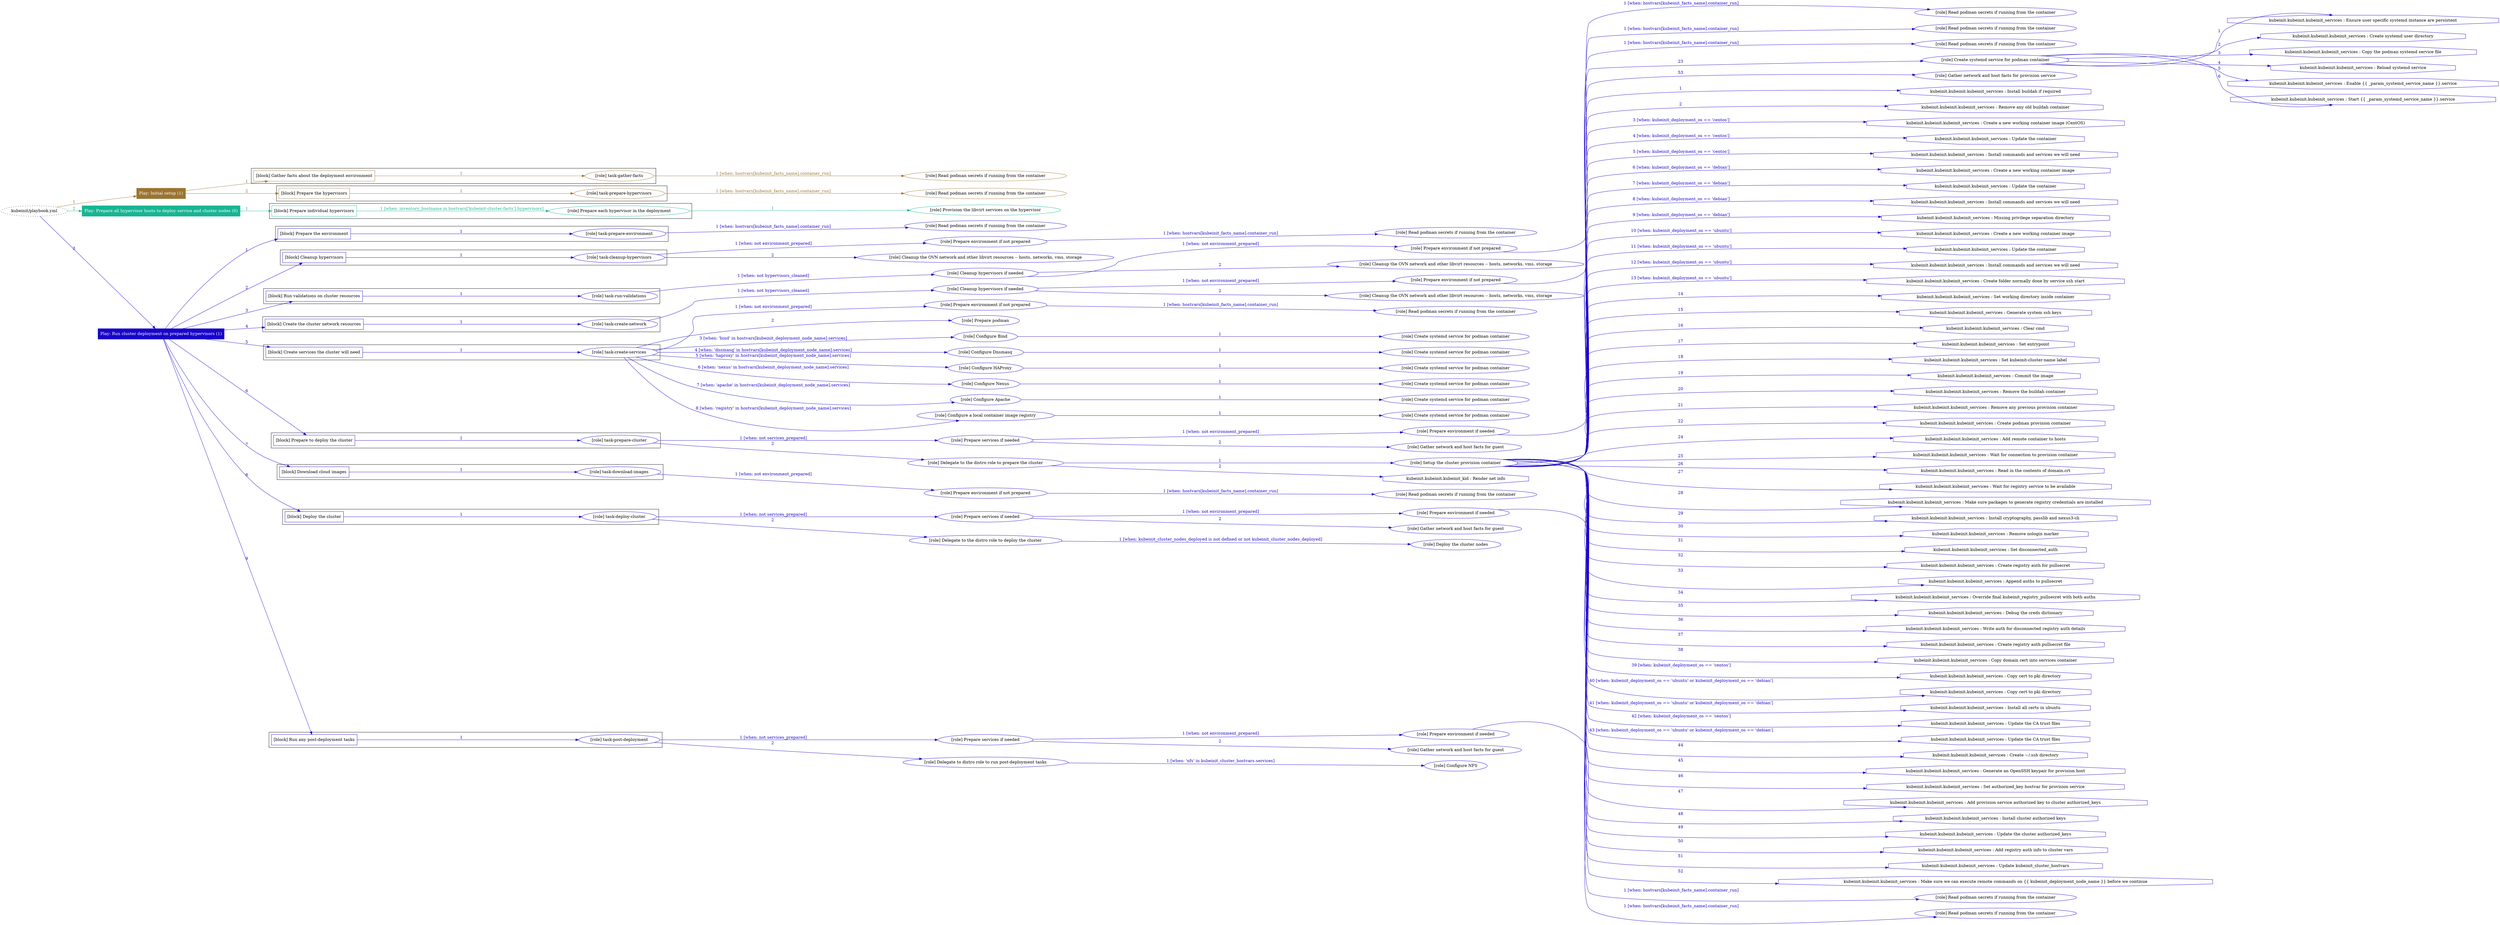 digraph {
	graph [concentrate=true ordering=in rankdir=LR ratio=fill]
	edge [esep=5 sep=10]
	"kubeinit/playbook.yml" [id=root_node style=dotted]
	play_355cb79a [label="Play: Initial setup (1)" color="#9b7431" fontcolor="#ffffff" id=play_355cb79a shape=box style=filled tooltip=localhost]
	"kubeinit/playbook.yml" -> play_355cb79a [label="1 " color="#9b7431" fontcolor="#9b7431" id=edge_01d4bc3e labeltooltip="1 " tooltip="1 "]
	subgraph "Read podman secrets if running from the container" {
		role_f75bf6c8 [label="[role] Read podman secrets if running from the container" color="#9b7431" id=role_f75bf6c8 tooltip="Read podman secrets if running from the container"]
	}
	subgraph "task-gather-facts" {
		role_e3023a1c [label="[role] task-gather-facts" color="#9b7431" id=role_e3023a1c tooltip="task-gather-facts"]
		role_e3023a1c -> role_f75bf6c8 [label="1 [when: hostvars[kubeinit_facts_name].container_run]" color="#9b7431" fontcolor="#9b7431" id=edge_92da7bbb labeltooltip="1 [when: hostvars[kubeinit_facts_name].container_run]" tooltip="1 [when: hostvars[kubeinit_facts_name].container_run]"]
	}
	subgraph "Read podman secrets if running from the container" {
		role_72a7f8b6 [label="[role] Read podman secrets if running from the container" color="#9b7431" id=role_72a7f8b6 tooltip="Read podman secrets if running from the container"]
	}
	subgraph "task-prepare-hypervisors" {
		role_ca9075ea [label="[role] task-prepare-hypervisors" color="#9b7431" id=role_ca9075ea tooltip="task-prepare-hypervisors"]
		role_ca9075ea -> role_72a7f8b6 [label="1 [when: hostvars[kubeinit_facts_name].container_run]" color="#9b7431" fontcolor="#9b7431" id=edge_6bef870f labeltooltip="1 [when: hostvars[kubeinit_facts_name].container_run]" tooltip="1 [when: hostvars[kubeinit_facts_name].container_run]"]
	}
	subgraph "Play: Initial setup (1)" {
		play_355cb79a -> block_58bc1afb [label=1 color="#9b7431" fontcolor="#9b7431" id=edge_0c481c6e labeltooltip=1 tooltip=1]
		subgraph cluster_block_58bc1afb {
			block_58bc1afb [label="[block] Gather facts about the deployment environment" color="#9b7431" id=block_58bc1afb labeltooltip="Gather facts about the deployment environment" shape=box tooltip="Gather facts about the deployment environment"]
			block_58bc1afb -> role_e3023a1c [label="1 " color="#9b7431" fontcolor="#9b7431" id=edge_7161ead7 labeltooltip="1 " tooltip="1 "]
		}
		play_355cb79a -> block_5c7e14d0 [label=2 color="#9b7431" fontcolor="#9b7431" id=edge_79c8410d labeltooltip=2 tooltip=2]
		subgraph cluster_block_5c7e14d0 {
			block_5c7e14d0 [label="[block] Prepare the hypervisors" color="#9b7431" id=block_5c7e14d0 labeltooltip="Prepare the hypervisors" shape=box tooltip="Prepare the hypervisors"]
			block_5c7e14d0 -> role_ca9075ea [label="1 " color="#9b7431" fontcolor="#9b7431" id=edge_f7a2ce32 labeltooltip="1 " tooltip="1 "]
		}
	}
	play_be0f580c [label="Play: Prepare all hypervisor hosts to deploy service and cluster nodes (0)" color="#17b593" fontcolor="#ffffff" id=play_be0f580c shape=box style=filled tooltip="Play: Prepare all hypervisor hosts to deploy service and cluster nodes (0)"]
	"kubeinit/playbook.yml" -> play_be0f580c [label="2 " color="#17b593" fontcolor="#17b593" id=edge_e5aa2965 labeltooltip="2 " tooltip="2 "]
	subgraph "Provision the libvirt services on the hypervisor" {
		role_3f04d7a1 [label="[role] Provision the libvirt services on the hypervisor" color="#17b593" id=role_3f04d7a1 tooltip="Provision the libvirt services on the hypervisor"]
	}
	subgraph "Prepare each hypervisor in the deployment" {
		role_123773fc [label="[role] Prepare each hypervisor in the deployment" color="#17b593" id=role_123773fc tooltip="Prepare each hypervisor in the deployment"]
		role_123773fc -> role_3f04d7a1 [label="1 " color="#17b593" fontcolor="#17b593" id=edge_42b0d7ab labeltooltip="1 " tooltip="1 "]
	}
	subgraph "Play: Prepare all hypervisor hosts to deploy service and cluster nodes (0)" {
		play_be0f580c -> block_738f798a [label=1 color="#17b593" fontcolor="#17b593" id=edge_eaf47fd9 labeltooltip=1 tooltip=1]
		subgraph cluster_block_738f798a {
			block_738f798a [label="[block] Prepare individual hypervisors" color="#17b593" id=block_738f798a labeltooltip="Prepare individual hypervisors" shape=box tooltip="Prepare individual hypervisors"]
			block_738f798a -> role_123773fc [label="1 [when: inventory_hostname in hostvars['kubeinit-cluster-facts'].hypervisors]" color="#17b593" fontcolor="#17b593" id=edge_1c580b35 labeltooltip="1 [when: inventory_hostname in hostvars['kubeinit-cluster-facts'].hypervisors]" tooltip="1 [when: inventory_hostname in hostvars['kubeinit-cluster-facts'].hypervisors]"]
		}
	}
	play_d0c6b495 [label="Play: Run cluster deployment on prepared hypervisors (1)" color="#1803c9" fontcolor="#ffffff" id=play_d0c6b495 shape=box style=filled tooltip=localhost]
	"kubeinit/playbook.yml" -> play_d0c6b495 [label="3 " color="#1803c9" fontcolor="#1803c9" id=edge_09ecc1a0 labeltooltip="3 " tooltip="3 "]
	subgraph "Read podman secrets if running from the container" {
		role_77b25c70 [label="[role] Read podman secrets if running from the container" color="#1803c9" id=role_77b25c70 tooltip="Read podman secrets if running from the container"]
	}
	subgraph "task-prepare-environment" {
		role_1a0fc866 [label="[role] task-prepare-environment" color="#1803c9" id=role_1a0fc866 tooltip="task-prepare-environment"]
		role_1a0fc866 -> role_77b25c70 [label="1 [when: hostvars[kubeinit_facts_name].container_run]" color="#1803c9" fontcolor="#1803c9" id=edge_055c5dda labeltooltip="1 [when: hostvars[kubeinit_facts_name].container_run]" tooltip="1 [when: hostvars[kubeinit_facts_name].container_run]"]
	}
	subgraph "Read podman secrets if running from the container" {
		role_ea006a36 [label="[role] Read podman secrets if running from the container" color="#1803c9" id=role_ea006a36 tooltip="Read podman secrets if running from the container"]
	}
	subgraph "Prepare environment if not prepared" {
		role_5fa7e13f [label="[role] Prepare environment if not prepared" color="#1803c9" id=role_5fa7e13f tooltip="Prepare environment if not prepared"]
		role_5fa7e13f -> role_ea006a36 [label="1 [when: hostvars[kubeinit_facts_name].container_run]" color="#1803c9" fontcolor="#1803c9" id=edge_520b5299 labeltooltip="1 [when: hostvars[kubeinit_facts_name].container_run]" tooltip="1 [when: hostvars[kubeinit_facts_name].container_run]"]
	}
	subgraph "Cleanup the OVN network and other libvirt resources -- hosts, networks, vms, storage" {
		role_bf570de2 [label="[role] Cleanup the OVN network and other libvirt resources -- hosts, networks, vms, storage" color="#1803c9" id=role_bf570de2 tooltip="Cleanup the OVN network and other libvirt resources -- hosts, networks, vms, storage"]
	}
	subgraph "task-cleanup-hypervisors" {
		role_7f83c5d0 [label="[role] task-cleanup-hypervisors" color="#1803c9" id=role_7f83c5d0 tooltip="task-cleanup-hypervisors"]
		role_7f83c5d0 -> role_5fa7e13f [label="1 [when: not environment_prepared]" color="#1803c9" fontcolor="#1803c9" id=edge_87517516 labeltooltip="1 [when: not environment_prepared]" tooltip="1 [when: not environment_prepared]"]
		role_7f83c5d0 -> role_bf570de2 [label="2 " color="#1803c9" fontcolor="#1803c9" id=edge_8b903c1c labeltooltip="2 " tooltip="2 "]
	}
	subgraph "Read podman secrets if running from the container" {
		role_1439f97c [label="[role] Read podman secrets if running from the container" color="#1803c9" id=role_1439f97c tooltip="Read podman secrets if running from the container"]
	}
	subgraph "Prepare environment if not prepared" {
		role_88a783bd [label="[role] Prepare environment if not prepared" color="#1803c9" id=role_88a783bd tooltip="Prepare environment if not prepared"]
		role_88a783bd -> role_1439f97c [label="1 [when: hostvars[kubeinit_facts_name].container_run]" color="#1803c9" fontcolor="#1803c9" id=edge_6c2724a4 labeltooltip="1 [when: hostvars[kubeinit_facts_name].container_run]" tooltip="1 [when: hostvars[kubeinit_facts_name].container_run]"]
	}
	subgraph "Cleanup the OVN network and other libvirt resources -- hosts, networks, vms, storage" {
		role_36660e48 [label="[role] Cleanup the OVN network and other libvirt resources -- hosts, networks, vms, storage" color="#1803c9" id=role_36660e48 tooltip="Cleanup the OVN network and other libvirt resources -- hosts, networks, vms, storage"]
	}
	subgraph "Cleanup hypervisors if needed" {
		role_807ed1e3 [label="[role] Cleanup hypervisors if needed" color="#1803c9" id=role_807ed1e3 tooltip="Cleanup hypervisors if needed"]
		role_807ed1e3 -> role_88a783bd [label="1 [when: not environment_prepared]" color="#1803c9" fontcolor="#1803c9" id=edge_bf89f7b7 labeltooltip="1 [when: not environment_prepared]" tooltip="1 [when: not environment_prepared]"]
		role_807ed1e3 -> role_36660e48 [label="2 " color="#1803c9" fontcolor="#1803c9" id=edge_f6fa63b3 labeltooltip="2 " tooltip="2 "]
	}
	subgraph "task-run-validations" {
		role_f66a19e3 [label="[role] task-run-validations" color="#1803c9" id=role_f66a19e3 tooltip="task-run-validations"]
		role_f66a19e3 -> role_807ed1e3 [label="1 [when: not hypervisors_cleaned]" color="#1803c9" fontcolor="#1803c9" id=edge_e7842cd8 labeltooltip="1 [when: not hypervisors_cleaned]" tooltip="1 [when: not hypervisors_cleaned]"]
	}
	subgraph "Read podman secrets if running from the container" {
		role_0692f68b [label="[role] Read podman secrets if running from the container" color="#1803c9" id=role_0692f68b tooltip="Read podman secrets if running from the container"]
	}
	subgraph "Prepare environment if not prepared" {
		role_39dc758e [label="[role] Prepare environment if not prepared" color="#1803c9" id=role_39dc758e tooltip="Prepare environment if not prepared"]
		role_39dc758e -> role_0692f68b [label="1 [when: hostvars[kubeinit_facts_name].container_run]" color="#1803c9" fontcolor="#1803c9" id=edge_46b96a47 labeltooltip="1 [when: hostvars[kubeinit_facts_name].container_run]" tooltip="1 [when: hostvars[kubeinit_facts_name].container_run]"]
	}
	subgraph "Cleanup the OVN network and other libvirt resources -- hosts, networks, vms, storage" {
		role_8fac7ace [label="[role] Cleanup the OVN network and other libvirt resources -- hosts, networks, vms, storage" color="#1803c9" id=role_8fac7ace tooltip="Cleanup the OVN network and other libvirt resources -- hosts, networks, vms, storage"]
	}
	subgraph "Cleanup hypervisors if needed" {
		role_6ae5d04d [label="[role] Cleanup hypervisors if needed" color="#1803c9" id=role_6ae5d04d tooltip="Cleanup hypervisors if needed"]
		role_6ae5d04d -> role_39dc758e [label="1 [when: not environment_prepared]" color="#1803c9" fontcolor="#1803c9" id=edge_ec0a8da0 labeltooltip="1 [when: not environment_prepared]" tooltip="1 [when: not environment_prepared]"]
		role_6ae5d04d -> role_8fac7ace [label="2 " color="#1803c9" fontcolor="#1803c9" id=edge_3a6439a2 labeltooltip="2 " tooltip="2 "]
	}
	subgraph "task-create-network" {
		role_e6c31a28 [label="[role] task-create-network" color="#1803c9" id=role_e6c31a28 tooltip="task-create-network"]
		role_e6c31a28 -> role_6ae5d04d [label="1 [when: not hypervisors_cleaned]" color="#1803c9" fontcolor="#1803c9" id=edge_347f3e65 labeltooltip="1 [when: not hypervisors_cleaned]" tooltip="1 [when: not hypervisors_cleaned]"]
	}
	subgraph "Read podman secrets if running from the container" {
		role_1f89d17b [label="[role] Read podman secrets if running from the container" color="#1803c9" id=role_1f89d17b tooltip="Read podman secrets if running from the container"]
	}
	subgraph "Prepare environment if not prepared" {
		role_59726e0d [label="[role] Prepare environment if not prepared" color="#1803c9" id=role_59726e0d tooltip="Prepare environment if not prepared"]
		role_59726e0d -> role_1f89d17b [label="1 [when: hostvars[kubeinit_facts_name].container_run]" color="#1803c9" fontcolor="#1803c9" id=edge_1b78d348 labeltooltip="1 [when: hostvars[kubeinit_facts_name].container_run]" tooltip="1 [when: hostvars[kubeinit_facts_name].container_run]"]
	}
	subgraph "Prepare podman" {
		role_29d40274 [label="[role] Prepare podman" color="#1803c9" id=role_29d40274 tooltip="Prepare podman"]
	}
	subgraph "Create systemd service for podman container" {
		role_eff963b4 [label="[role] Create systemd service for podman container" color="#1803c9" id=role_eff963b4 tooltip="Create systemd service for podman container"]
	}
	subgraph "Configure Bind" {
		role_cd440253 [label="[role] Configure Bind" color="#1803c9" id=role_cd440253 tooltip="Configure Bind"]
		role_cd440253 -> role_eff963b4 [label="1 " color="#1803c9" fontcolor="#1803c9" id=edge_c922a920 labeltooltip="1 " tooltip="1 "]
	}
	subgraph "Create systemd service for podman container" {
		role_19e39afd [label="[role] Create systemd service for podman container" color="#1803c9" id=role_19e39afd tooltip="Create systemd service for podman container"]
	}
	subgraph "Configure Dnsmasq" {
		role_8f93cde0 [label="[role] Configure Dnsmasq" color="#1803c9" id=role_8f93cde0 tooltip="Configure Dnsmasq"]
		role_8f93cde0 -> role_19e39afd [label="1 " color="#1803c9" fontcolor="#1803c9" id=edge_4d5e3c3e labeltooltip="1 " tooltip="1 "]
	}
	subgraph "Create systemd service for podman container" {
		role_b4083818 [label="[role] Create systemd service for podman container" color="#1803c9" id=role_b4083818 tooltip="Create systemd service for podman container"]
	}
	subgraph "Configure HAProxy" {
		role_492ba2ff [label="[role] Configure HAProxy" color="#1803c9" id=role_492ba2ff tooltip="Configure HAProxy"]
		role_492ba2ff -> role_b4083818 [label="1 " color="#1803c9" fontcolor="#1803c9" id=edge_a5ca094e labeltooltip="1 " tooltip="1 "]
	}
	subgraph "Create systemd service for podman container" {
		role_31382bd3 [label="[role] Create systemd service for podman container" color="#1803c9" id=role_31382bd3 tooltip="Create systemd service for podman container"]
	}
	subgraph "Configure Nexus" {
		role_26e61b44 [label="[role] Configure Nexus" color="#1803c9" id=role_26e61b44 tooltip="Configure Nexus"]
		role_26e61b44 -> role_31382bd3 [label="1 " color="#1803c9" fontcolor="#1803c9" id=edge_99987a74 labeltooltip="1 " tooltip="1 "]
	}
	subgraph "Create systemd service for podman container" {
		role_86a62a6b [label="[role] Create systemd service for podman container" color="#1803c9" id=role_86a62a6b tooltip="Create systemd service for podman container"]
	}
	subgraph "Configure Apache" {
		role_425c9101 [label="[role] Configure Apache" color="#1803c9" id=role_425c9101 tooltip="Configure Apache"]
		role_425c9101 -> role_86a62a6b [label="1 " color="#1803c9" fontcolor="#1803c9" id=edge_202bead7 labeltooltip="1 " tooltip="1 "]
	}
	subgraph "Create systemd service for podman container" {
		role_4c49dac9 [label="[role] Create systemd service for podman container" color="#1803c9" id=role_4c49dac9 tooltip="Create systemd service for podman container"]
	}
	subgraph "Configure a local container image registry" {
		role_e1488134 [label="[role] Configure a local container image registry" color="#1803c9" id=role_e1488134 tooltip="Configure a local container image registry"]
		role_e1488134 -> role_4c49dac9 [label="1 " color="#1803c9" fontcolor="#1803c9" id=edge_dc1cbdac labeltooltip="1 " tooltip="1 "]
	}
	subgraph "task-create-services" {
		role_2f18a91b [label="[role] task-create-services" color="#1803c9" id=role_2f18a91b tooltip="task-create-services"]
		role_2f18a91b -> role_59726e0d [label="1 [when: not environment_prepared]" color="#1803c9" fontcolor="#1803c9" id=edge_ece18748 labeltooltip="1 [when: not environment_prepared]" tooltip="1 [when: not environment_prepared]"]
		role_2f18a91b -> role_29d40274 [label="2 " color="#1803c9" fontcolor="#1803c9" id=edge_e054c780 labeltooltip="2 " tooltip="2 "]
		role_2f18a91b -> role_cd440253 [label="3 [when: 'bind' in hostvars[kubeinit_deployment_node_name].services]" color="#1803c9" fontcolor="#1803c9" id=edge_a38d66c7 labeltooltip="3 [when: 'bind' in hostvars[kubeinit_deployment_node_name].services]" tooltip="3 [when: 'bind' in hostvars[kubeinit_deployment_node_name].services]"]
		role_2f18a91b -> role_8f93cde0 [label="4 [when: 'dnsmasq' in hostvars[kubeinit_deployment_node_name].services]" color="#1803c9" fontcolor="#1803c9" id=edge_6fab5dba labeltooltip="4 [when: 'dnsmasq' in hostvars[kubeinit_deployment_node_name].services]" tooltip="4 [when: 'dnsmasq' in hostvars[kubeinit_deployment_node_name].services]"]
		role_2f18a91b -> role_492ba2ff [label="5 [when: 'haproxy' in hostvars[kubeinit_deployment_node_name].services]" color="#1803c9" fontcolor="#1803c9" id=edge_f39b9e72 labeltooltip="5 [when: 'haproxy' in hostvars[kubeinit_deployment_node_name].services]" tooltip="5 [when: 'haproxy' in hostvars[kubeinit_deployment_node_name].services]"]
		role_2f18a91b -> role_26e61b44 [label="6 [when: 'nexus' in hostvars[kubeinit_deployment_node_name].services]" color="#1803c9" fontcolor="#1803c9" id=edge_33e95a91 labeltooltip="6 [when: 'nexus' in hostvars[kubeinit_deployment_node_name].services]" tooltip="6 [when: 'nexus' in hostvars[kubeinit_deployment_node_name].services]"]
		role_2f18a91b -> role_425c9101 [label="7 [when: 'apache' in hostvars[kubeinit_deployment_node_name].services]" color="#1803c9" fontcolor="#1803c9" id=edge_b5833309 labeltooltip="7 [when: 'apache' in hostvars[kubeinit_deployment_node_name].services]" tooltip="7 [when: 'apache' in hostvars[kubeinit_deployment_node_name].services]"]
		role_2f18a91b -> role_e1488134 [label="8 [when: 'registry' in hostvars[kubeinit_deployment_node_name].services]" color="#1803c9" fontcolor="#1803c9" id=edge_4ecb26da labeltooltip="8 [when: 'registry' in hostvars[kubeinit_deployment_node_name].services]" tooltip="8 [when: 'registry' in hostvars[kubeinit_deployment_node_name].services]"]
	}
	subgraph "Read podman secrets if running from the container" {
		role_057c33f4 [label="[role] Read podman secrets if running from the container" color="#1803c9" id=role_057c33f4 tooltip="Read podman secrets if running from the container"]
	}
	subgraph "Prepare environment if needed" {
		role_c4911c49 [label="[role] Prepare environment if needed" color="#1803c9" id=role_c4911c49 tooltip="Prepare environment if needed"]
		role_c4911c49 -> role_057c33f4 [label="1 [when: hostvars[kubeinit_facts_name].container_run]" color="#1803c9" fontcolor="#1803c9" id=edge_aa35d325 labeltooltip="1 [when: hostvars[kubeinit_facts_name].container_run]" tooltip="1 [when: hostvars[kubeinit_facts_name].container_run]"]
	}
	subgraph "Gather network and host facts for guest" {
		role_605804c6 [label="[role] Gather network and host facts for guest" color="#1803c9" id=role_605804c6 tooltip="Gather network and host facts for guest"]
	}
	subgraph "Prepare services if needed" {
		role_ffa959be [label="[role] Prepare services if needed" color="#1803c9" id=role_ffa959be tooltip="Prepare services if needed"]
		role_ffa959be -> role_c4911c49 [label="1 [when: not environment_prepared]" color="#1803c9" fontcolor="#1803c9" id=edge_e726ec53 labeltooltip="1 [when: not environment_prepared]" tooltip="1 [when: not environment_prepared]"]
		role_ffa959be -> role_605804c6 [label="2 " color="#1803c9" fontcolor="#1803c9" id=edge_bd17fa5a labeltooltip="2 " tooltip="2 "]
	}
	subgraph "Create systemd service for podman container" {
		role_1d795bf6 [label="[role] Create systemd service for podman container" color="#1803c9" id=role_1d795bf6 tooltip="Create systemd service for podman container"]
		task_a1e91106 [label="kubeinit.kubeinit.kubeinit_services : Ensure user specific systemd instance are persistent" color="#1803c9" id=task_a1e91106 shape=octagon tooltip="kubeinit.kubeinit.kubeinit_services : Ensure user specific systemd instance are persistent"]
		role_1d795bf6 -> task_a1e91106 [label="1 " color="#1803c9" fontcolor="#1803c9" id=edge_c2cfcd68 labeltooltip="1 " tooltip="1 "]
		task_284d8c27 [label="kubeinit.kubeinit.kubeinit_services : Create systemd user directory" color="#1803c9" id=task_284d8c27 shape=octagon tooltip="kubeinit.kubeinit.kubeinit_services : Create systemd user directory"]
		role_1d795bf6 -> task_284d8c27 [label="2 " color="#1803c9" fontcolor="#1803c9" id=edge_d742ef64 labeltooltip="2 " tooltip="2 "]
		task_54c613cf [label="kubeinit.kubeinit.kubeinit_services : Copy the podman systemd service file" color="#1803c9" id=task_54c613cf shape=octagon tooltip="kubeinit.kubeinit.kubeinit_services : Copy the podman systemd service file"]
		role_1d795bf6 -> task_54c613cf [label="3 " color="#1803c9" fontcolor="#1803c9" id=edge_e61bb3a3 labeltooltip="3 " tooltip="3 "]
		task_c78186f3 [label="kubeinit.kubeinit.kubeinit_services : Reload systemd service" color="#1803c9" id=task_c78186f3 shape=octagon tooltip="kubeinit.kubeinit.kubeinit_services : Reload systemd service"]
		role_1d795bf6 -> task_c78186f3 [label="4 " color="#1803c9" fontcolor="#1803c9" id=edge_10e4c342 labeltooltip="4 " tooltip="4 "]
		task_7d1d3f4e [label="kubeinit.kubeinit.kubeinit_services : Enable {{ _param_systemd_service_name }}.service" color="#1803c9" id=task_7d1d3f4e shape=octagon tooltip="kubeinit.kubeinit.kubeinit_services : Enable {{ _param_systemd_service_name }}.service"]
		role_1d795bf6 -> task_7d1d3f4e [label="5 " color="#1803c9" fontcolor="#1803c9" id=edge_49168554 labeltooltip="5 " tooltip="5 "]
		task_cab8da00 [label="kubeinit.kubeinit.kubeinit_services : Start {{ _param_systemd_service_name }}.service" color="#1803c9" id=task_cab8da00 shape=octagon tooltip="kubeinit.kubeinit.kubeinit_services : Start {{ _param_systemd_service_name }}.service"]
		role_1d795bf6 -> task_cab8da00 [label="6 " color="#1803c9" fontcolor="#1803c9" id=edge_4c0f5046 labeltooltip="6 " tooltip="6 "]
	}
	subgraph "Gather network and host facts for provision service" {
		role_8f113d89 [label="[role] Gather network and host facts for provision service" color="#1803c9" id=role_8f113d89 tooltip="Gather network and host facts for provision service"]
	}
	subgraph "Setup the cluster provision container" {
		role_be1fd20a [label="[role] Setup the cluster provision container" color="#1803c9" id=role_be1fd20a tooltip="Setup the cluster provision container"]
		task_07ef51fe [label="kubeinit.kubeinit.kubeinit_services : Install buildah if required" color="#1803c9" id=task_07ef51fe shape=octagon tooltip="kubeinit.kubeinit.kubeinit_services : Install buildah if required"]
		role_be1fd20a -> task_07ef51fe [label="1 " color="#1803c9" fontcolor="#1803c9" id=edge_a9a7833f labeltooltip="1 " tooltip="1 "]
		task_3a5eaaf8 [label="kubeinit.kubeinit.kubeinit_services : Remove any old buildah container" color="#1803c9" id=task_3a5eaaf8 shape=octagon tooltip="kubeinit.kubeinit.kubeinit_services : Remove any old buildah container"]
		role_be1fd20a -> task_3a5eaaf8 [label="2 " color="#1803c9" fontcolor="#1803c9" id=edge_3e447fad labeltooltip="2 " tooltip="2 "]
		task_7c6b66c6 [label="kubeinit.kubeinit.kubeinit_services : Create a new working container image (CentOS)" color="#1803c9" id=task_7c6b66c6 shape=octagon tooltip="kubeinit.kubeinit.kubeinit_services : Create a new working container image (CentOS)"]
		role_be1fd20a -> task_7c6b66c6 [label="3 [when: kubeinit_deployment_os == 'centos']" color="#1803c9" fontcolor="#1803c9" id=edge_7ec27dbb labeltooltip="3 [when: kubeinit_deployment_os == 'centos']" tooltip="3 [when: kubeinit_deployment_os == 'centos']"]
		task_e4ecc08d [label="kubeinit.kubeinit.kubeinit_services : Update the container" color="#1803c9" id=task_e4ecc08d shape=octagon tooltip="kubeinit.kubeinit.kubeinit_services : Update the container"]
		role_be1fd20a -> task_e4ecc08d [label="4 [when: kubeinit_deployment_os == 'centos']" color="#1803c9" fontcolor="#1803c9" id=edge_b6ba07b8 labeltooltip="4 [when: kubeinit_deployment_os == 'centos']" tooltip="4 [when: kubeinit_deployment_os == 'centos']"]
		task_a86154c3 [label="kubeinit.kubeinit.kubeinit_services : Install commands and services we will need" color="#1803c9" id=task_a86154c3 shape=octagon tooltip="kubeinit.kubeinit.kubeinit_services : Install commands and services we will need"]
		role_be1fd20a -> task_a86154c3 [label="5 [when: kubeinit_deployment_os == 'centos']" color="#1803c9" fontcolor="#1803c9" id=edge_1e299ece labeltooltip="5 [when: kubeinit_deployment_os == 'centos']" tooltip="5 [when: kubeinit_deployment_os == 'centos']"]
		task_42ded77f [label="kubeinit.kubeinit.kubeinit_services : Create a new working container image" color="#1803c9" id=task_42ded77f shape=octagon tooltip="kubeinit.kubeinit.kubeinit_services : Create a new working container image"]
		role_be1fd20a -> task_42ded77f [label="6 [when: kubeinit_deployment_os == 'debian']" color="#1803c9" fontcolor="#1803c9" id=edge_696e5ea8 labeltooltip="6 [when: kubeinit_deployment_os == 'debian']" tooltip="6 [when: kubeinit_deployment_os == 'debian']"]
		task_7b6313d9 [label="kubeinit.kubeinit.kubeinit_services : Update the container" color="#1803c9" id=task_7b6313d9 shape=octagon tooltip="kubeinit.kubeinit.kubeinit_services : Update the container"]
		role_be1fd20a -> task_7b6313d9 [label="7 [when: kubeinit_deployment_os == 'debian']" color="#1803c9" fontcolor="#1803c9" id=edge_de9111fb labeltooltip="7 [when: kubeinit_deployment_os == 'debian']" tooltip="7 [when: kubeinit_deployment_os == 'debian']"]
		task_b42fb09d [label="kubeinit.kubeinit.kubeinit_services : Install commands and services we will need" color="#1803c9" id=task_b42fb09d shape=octagon tooltip="kubeinit.kubeinit.kubeinit_services : Install commands and services we will need"]
		role_be1fd20a -> task_b42fb09d [label="8 [when: kubeinit_deployment_os == 'debian']" color="#1803c9" fontcolor="#1803c9" id=edge_3b009632 labeltooltip="8 [when: kubeinit_deployment_os == 'debian']" tooltip="8 [when: kubeinit_deployment_os == 'debian']"]
		task_c543bc79 [label="kubeinit.kubeinit.kubeinit_services : Missing privilege separation directory" color="#1803c9" id=task_c543bc79 shape=octagon tooltip="kubeinit.kubeinit.kubeinit_services : Missing privilege separation directory"]
		role_be1fd20a -> task_c543bc79 [label="9 [when: kubeinit_deployment_os == 'debian']" color="#1803c9" fontcolor="#1803c9" id=edge_9a9bf60b labeltooltip="9 [when: kubeinit_deployment_os == 'debian']" tooltip="9 [when: kubeinit_deployment_os == 'debian']"]
		task_95dd841f [label="kubeinit.kubeinit.kubeinit_services : Create a new working container image" color="#1803c9" id=task_95dd841f shape=octagon tooltip="kubeinit.kubeinit.kubeinit_services : Create a new working container image"]
		role_be1fd20a -> task_95dd841f [label="10 [when: kubeinit_deployment_os == 'ubuntu']" color="#1803c9" fontcolor="#1803c9" id=edge_f8812426 labeltooltip="10 [when: kubeinit_deployment_os == 'ubuntu']" tooltip="10 [when: kubeinit_deployment_os == 'ubuntu']"]
		task_5f649f3b [label="kubeinit.kubeinit.kubeinit_services : Update the container" color="#1803c9" id=task_5f649f3b shape=octagon tooltip="kubeinit.kubeinit.kubeinit_services : Update the container"]
		role_be1fd20a -> task_5f649f3b [label="11 [when: kubeinit_deployment_os == 'ubuntu']" color="#1803c9" fontcolor="#1803c9" id=edge_1bc4ae47 labeltooltip="11 [when: kubeinit_deployment_os == 'ubuntu']" tooltip="11 [when: kubeinit_deployment_os == 'ubuntu']"]
		task_3da6d98f [label="kubeinit.kubeinit.kubeinit_services : Install commands and services we will need" color="#1803c9" id=task_3da6d98f shape=octagon tooltip="kubeinit.kubeinit.kubeinit_services : Install commands and services we will need"]
		role_be1fd20a -> task_3da6d98f [label="12 [when: kubeinit_deployment_os == 'ubuntu']" color="#1803c9" fontcolor="#1803c9" id=edge_fc14f6cf labeltooltip="12 [when: kubeinit_deployment_os == 'ubuntu']" tooltip="12 [when: kubeinit_deployment_os == 'ubuntu']"]
		task_a8113e85 [label="kubeinit.kubeinit.kubeinit_services : Create folder normally done by service ssh start" color="#1803c9" id=task_a8113e85 shape=octagon tooltip="kubeinit.kubeinit.kubeinit_services : Create folder normally done by service ssh start"]
		role_be1fd20a -> task_a8113e85 [label="13 [when: kubeinit_deployment_os == 'ubuntu']" color="#1803c9" fontcolor="#1803c9" id=edge_0a7c75a4 labeltooltip="13 [when: kubeinit_deployment_os == 'ubuntu']" tooltip="13 [when: kubeinit_deployment_os == 'ubuntu']"]
		task_f0903ce4 [label="kubeinit.kubeinit.kubeinit_services : Set working directory inside container" color="#1803c9" id=task_f0903ce4 shape=octagon tooltip="kubeinit.kubeinit.kubeinit_services : Set working directory inside container"]
		role_be1fd20a -> task_f0903ce4 [label="14 " color="#1803c9" fontcolor="#1803c9" id=edge_26036cee labeltooltip="14 " tooltip="14 "]
		task_526479e4 [label="kubeinit.kubeinit.kubeinit_services : Generate system ssh keys" color="#1803c9" id=task_526479e4 shape=octagon tooltip="kubeinit.kubeinit.kubeinit_services : Generate system ssh keys"]
		role_be1fd20a -> task_526479e4 [label="15 " color="#1803c9" fontcolor="#1803c9" id=edge_9de940cc labeltooltip="15 " tooltip="15 "]
		task_06bfb19f [label="kubeinit.kubeinit.kubeinit_services : Clear cmd" color="#1803c9" id=task_06bfb19f shape=octagon tooltip="kubeinit.kubeinit.kubeinit_services : Clear cmd"]
		role_be1fd20a -> task_06bfb19f [label="16 " color="#1803c9" fontcolor="#1803c9" id=edge_e15e1e3b labeltooltip="16 " tooltip="16 "]
		task_c73d2a75 [label="kubeinit.kubeinit.kubeinit_services : Set entrypoint" color="#1803c9" id=task_c73d2a75 shape=octagon tooltip="kubeinit.kubeinit.kubeinit_services : Set entrypoint"]
		role_be1fd20a -> task_c73d2a75 [label="17 " color="#1803c9" fontcolor="#1803c9" id=edge_215dad1f labeltooltip="17 " tooltip="17 "]
		task_29ce910b [label="kubeinit.kubeinit.kubeinit_services : Set kubeinit-cluster-name label" color="#1803c9" id=task_29ce910b shape=octagon tooltip="kubeinit.kubeinit.kubeinit_services : Set kubeinit-cluster-name label"]
		role_be1fd20a -> task_29ce910b [label="18 " color="#1803c9" fontcolor="#1803c9" id=edge_7a9e51a0 labeltooltip="18 " tooltip="18 "]
		task_d8d6c2bc [label="kubeinit.kubeinit.kubeinit_services : Commit the image" color="#1803c9" id=task_d8d6c2bc shape=octagon tooltip="kubeinit.kubeinit.kubeinit_services : Commit the image"]
		role_be1fd20a -> task_d8d6c2bc [label="19 " color="#1803c9" fontcolor="#1803c9" id=edge_a3421009 labeltooltip="19 " tooltip="19 "]
		task_50a50422 [label="kubeinit.kubeinit.kubeinit_services : Remove the buildah container" color="#1803c9" id=task_50a50422 shape=octagon tooltip="kubeinit.kubeinit.kubeinit_services : Remove the buildah container"]
		role_be1fd20a -> task_50a50422 [label="20 " color="#1803c9" fontcolor="#1803c9" id=edge_07134719 labeltooltip="20 " tooltip="20 "]
		task_43fa0ba7 [label="kubeinit.kubeinit.kubeinit_services : Remove any previous provision container" color="#1803c9" id=task_43fa0ba7 shape=octagon tooltip="kubeinit.kubeinit.kubeinit_services : Remove any previous provision container"]
		role_be1fd20a -> task_43fa0ba7 [label="21 " color="#1803c9" fontcolor="#1803c9" id=edge_0413eff9 labeltooltip="21 " tooltip="21 "]
		task_404f83dd [label="kubeinit.kubeinit.kubeinit_services : Create podman provision container" color="#1803c9" id=task_404f83dd shape=octagon tooltip="kubeinit.kubeinit.kubeinit_services : Create podman provision container"]
		role_be1fd20a -> task_404f83dd [label="22 " color="#1803c9" fontcolor="#1803c9" id=edge_54b3c42a labeltooltip="22 " tooltip="22 "]
		role_be1fd20a -> role_1d795bf6 [label="23 " color="#1803c9" fontcolor="#1803c9" id=edge_cef50164 labeltooltip="23 " tooltip="23 "]
		task_e4e2f914 [label="kubeinit.kubeinit.kubeinit_services : Add remote container to hosts" color="#1803c9" id=task_e4e2f914 shape=octagon tooltip="kubeinit.kubeinit.kubeinit_services : Add remote container to hosts"]
		role_be1fd20a -> task_e4e2f914 [label="24 " color="#1803c9" fontcolor="#1803c9" id=edge_a2cd1fea labeltooltip="24 " tooltip="24 "]
		task_302717a0 [label="kubeinit.kubeinit.kubeinit_services : Wait for connection to provision container" color="#1803c9" id=task_302717a0 shape=octagon tooltip="kubeinit.kubeinit.kubeinit_services : Wait for connection to provision container"]
		role_be1fd20a -> task_302717a0 [label="25 " color="#1803c9" fontcolor="#1803c9" id=edge_f4ab9b20 labeltooltip="25 " tooltip="25 "]
		task_0e1d611e [label="kubeinit.kubeinit.kubeinit_services : Read in the contents of domain.crt" color="#1803c9" id=task_0e1d611e shape=octagon tooltip="kubeinit.kubeinit.kubeinit_services : Read in the contents of domain.crt"]
		role_be1fd20a -> task_0e1d611e [label="26 " color="#1803c9" fontcolor="#1803c9" id=edge_c626c520 labeltooltip="26 " tooltip="26 "]
		task_265d9c1f [label="kubeinit.kubeinit.kubeinit_services : Wait for registry service to be available" color="#1803c9" id=task_265d9c1f shape=octagon tooltip="kubeinit.kubeinit.kubeinit_services : Wait for registry service to be available"]
		role_be1fd20a -> task_265d9c1f [label="27 " color="#1803c9" fontcolor="#1803c9" id=edge_df807a7b labeltooltip="27 " tooltip="27 "]
		task_599aa929 [label="kubeinit.kubeinit.kubeinit_services : Make sure packages to generate registry credentials are installed" color="#1803c9" id=task_599aa929 shape=octagon tooltip="kubeinit.kubeinit.kubeinit_services : Make sure packages to generate registry credentials are installed"]
		role_be1fd20a -> task_599aa929 [label="28 " color="#1803c9" fontcolor="#1803c9" id=edge_4932f3a7 labeltooltip="28 " tooltip="28 "]
		task_f7470750 [label="kubeinit.kubeinit.kubeinit_services : Install cryptography, passlib and nexus3-cli" color="#1803c9" id=task_f7470750 shape=octagon tooltip="kubeinit.kubeinit.kubeinit_services : Install cryptography, passlib and nexus3-cli"]
		role_be1fd20a -> task_f7470750 [label="29 " color="#1803c9" fontcolor="#1803c9" id=edge_f6c1b00c labeltooltip="29 " tooltip="29 "]
		task_9e593006 [label="kubeinit.kubeinit.kubeinit_services : Remove nologin marker" color="#1803c9" id=task_9e593006 shape=octagon tooltip="kubeinit.kubeinit.kubeinit_services : Remove nologin marker"]
		role_be1fd20a -> task_9e593006 [label="30 " color="#1803c9" fontcolor="#1803c9" id=edge_c66895d5 labeltooltip="30 " tooltip="30 "]
		task_af04b6d3 [label="kubeinit.kubeinit.kubeinit_services : Set disconnected_auth" color="#1803c9" id=task_af04b6d3 shape=octagon tooltip="kubeinit.kubeinit.kubeinit_services : Set disconnected_auth"]
		role_be1fd20a -> task_af04b6d3 [label="31 " color="#1803c9" fontcolor="#1803c9" id=edge_e0a6532f labeltooltip="31 " tooltip="31 "]
		task_b863c843 [label="kubeinit.kubeinit.kubeinit_services : Create registry auth for pullsecret" color="#1803c9" id=task_b863c843 shape=octagon tooltip="kubeinit.kubeinit.kubeinit_services : Create registry auth for pullsecret"]
		role_be1fd20a -> task_b863c843 [label="32 " color="#1803c9" fontcolor="#1803c9" id=edge_93d309e5 labeltooltip="32 " tooltip="32 "]
		task_e9c2c333 [label="kubeinit.kubeinit.kubeinit_services : Append auths to pullsecret" color="#1803c9" id=task_e9c2c333 shape=octagon tooltip="kubeinit.kubeinit.kubeinit_services : Append auths to pullsecret"]
		role_be1fd20a -> task_e9c2c333 [label="33 " color="#1803c9" fontcolor="#1803c9" id=edge_b35fd5b1 labeltooltip="33 " tooltip="33 "]
		task_4ad79893 [label="kubeinit.kubeinit.kubeinit_services : Override final kubeinit_registry_pullsecret with both auths" color="#1803c9" id=task_4ad79893 shape=octagon tooltip="kubeinit.kubeinit.kubeinit_services : Override final kubeinit_registry_pullsecret with both auths"]
		role_be1fd20a -> task_4ad79893 [label="34 " color="#1803c9" fontcolor="#1803c9" id=edge_56498263 labeltooltip="34 " tooltip="34 "]
		task_86833226 [label="kubeinit.kubeinit.kubeinit_services : Debug the creds dictionary" color="#1803c9" id=task_86833226 shape=octagon tooltip="kubeinit.kubeinit.kubeinit_services : Debug the creds dictionary"]
		role_be1fd20a -> task_86833226 [label="35 " color="#1803c9" fontcolor="#1803c9" id=edge_fbd60eee labeltooltip="35 " tooltip="35 "]
		task_2f827010 [label="kubeinit.kubeinit.kubeinit_services : Write auth for disconnected registry auth details" color="#1803c9" id=task_2f827010 shape=octagon tooltip="kubeinit.kubeinit.kubeinit_services : Write auth for disconnected registry auth details"]
		role_be1fd20a -> task_2f827010 [label="36 " color="#1803c9" fontcolor="#1803c9" id=edge_8879b72d labeltooltip="36 " tooltip="36 "]
		task_ffd6280e [label="kubeinit.kubeinit.kubeinit_services : Create registry auth pullsecret file" color="#1803c9" id=task_ffd6280e shape=octagon tooltip="kubeinit.kubeinit.kubeinit_services : Create registry auth pullsecret file"]
		role_be1fd20a -> task_ffd6280e [label="37 " color="#1803c9" fontcolor="#1803c9" id=edge_6a0a8c43 labeltooltip="37 " tooltip="37 "]
		task_91bd5ef9 [label="kubeinit.kubeinit.kubeinit_services : Copy domain cert into services container" color="#1803c9" id=task_91bd5ef9 shape=octagon tooltip="kubeinit.kubeinit.kubeinit_services : Copy domain cert into services container"]
		role_be1fd20a -> task_91bd5ef9 [label="38 " color="#1803c9" fontcolor="#1803c9" id=edge_2f612251 labeltooltip="38 " tooltip="38 "]
		task_7c4384f5 [label="kubeinit.kubeinit.kubeinit_services : Copy cert to pki directory" color="#1803c9" id=task_7c4384f5 shape=octagon tooltip="kubeinit.kubeinit.kubeinit_services : Copy cert to pki directory"]
		role_be1fd20a -> task_7c4384f5 [label="39 [when: kubeinit_deployment_os == 'centos']" color="#1803c9" fontcolor="#1803c9" id=edge_a35c103c labeltooltip="39 [when: kubeinit_deployment_os == 'centos']" tooltip="39 [when: kubeinit_deployment_os == 'centos']"]
		task_d669d77a [label="kubeinit.kubeinit.kubeinit_services : Copy cert to pki directory" color="#1803c9" id=task_d669d77a shape=octagon tooltip="kubeinit.kubeinit.kubeinit_services : Copy cert to pki directory"]
		role_be1fd20a -> task_d669d77a [label="40 [when: kubeinit_deployment_os == 'ubuntu' or kubeinit_deployment_os == 'debian']" color="#1803c9" fontcolor="#1803c9" id=edge_802483ba labeltooltip="40 [when: kubeinit_deployment_os == 'ubuntu' or kubeinit_deployment_os == 'debian']" tooltip="40 [when: kubeinit_deployment_os == 'ubuntu' or kubeinit_deployment_os == 'debian']"]
		task_20b91356 [label="kubeinit.kubeinit.kubeinit_services : Install all certs in ubuntu" color="#1803c9" id=task_20b91356 shape=octagon tooltip="kubeinit.kubeinit.kubeinit_services : Install all certs in ubuntu"]
		role_be1fd20a -> task_20b91356 [label="41 [when: kubeinit_deployment_os == 'ubuntu' or kubeinit_deployment_os == 'debian']" color="#1803c9" fontcolor="#1803c9" id=edge_8f80e37d labeltooltip="41 [when: kubeinit_deployment_os == 'ubuntu' or kubeinit_deployment_os == 'debian']" tooltip="41 [when: kubeinit_deployment_os == 'ubuntu' or kubeinit_deployment_os == 'debian']"]
		task_b7544f4a [label="kubeinit.kubeinit.kubeinit_services : Update the CA trust files" color="#1803c9" id=task_b7544f4a shape=octagon tooltip="kubeinit.kubeinit.kubeinit_services : Update the CA trust files"]
		role_be1fd20a -> task_b7544f4a [label="42 [when: kubeinit_deployment_os == 'centos']" color="#1803c9" fontcolor="#1803c9" id=edge_f849c42f labeltooltip="42 [when: kubeinit_deployment_os == 'centos']" tooltip="42 [when: kubeinit_deployment_os == 'centos']"]
		task_611f173d [label="kubeinit.kubeinit.kubeinit_services : Update the CA trust files" color="#1803c9" id=task_611f173d shape=octagon tooltip="kubeinit.kubeinit.kubeinit_services : Update the CA trust files"]
		role_be1fd20a -> task_611f173d [label="43 [when: kubeinit_deployment_os == 'ubuntu' or kubeinit_deployment_os == 'debian']" color="#1803c9" fontcolor="#1803c9" id=edge_d712d99f labeltooltip="43 [when: kubeinit_deployment_os == 'ubuntu' or kubeinit_deployment_os == 'debian']" tooltip="43 [when: kubeinit_deployment_os == 'ubuntu' or kubeinit_deployment_os == 'debian']"]
		task_af521a61 [label="kubeinit.kubeinit.kubeinit_services : Create ~/.ssh directory" color="#1803c9" id=task_af521a61 shape=octagon tooltip="kubeinit.kubeinit.kubeinit_services : Create ~/.ssh directory"]
		role_be1fd20a -> task_af521a61 [label="44 " color="#1803c9" fontcolor="#1803c9" id=edge_365a43bd labeltooltip="44 " tooltip="44 "]
		task_f55ec4f1 [label="kubeinit.kubeinit.kubeinit_services : Generate an OpenSSH keypair for provision host" color="#1803c9" id=task_f55ec4f1 shape=octagon tooltip="kubeinit.kubeinit.kubeinit_services : Generate an OpenSSH keypair for provision host"]
		role_be1fd20a -> task_f55ec4f1 [label="45 " color="#1803c9" fontcolor="#1803c9" id=edge_a699f25f labeltooltip="45 " tooltip="45 "]
		task_25c52e3f [label="kubeinit.kubeinit.kubeinit_services : Set authorized_key hostvar for provision service" color="#1803c9" id=task_25c52e3f shape=octagon tooltip="kubeinit.kubeinit.kubeinit_services : Set authorized_key hostvar for provision service"]
		role_be1fd20a -> task_25c52e3f [label="46 " color="#1803c9" fontcolor="#1803c9" id=edge_edaa83d4 labeltooltip="46 " tooltip="46 "]
		task_3465a6df [label="kubeinit.kubeinit.kubeinit_services : Add provision service authorized key to cluster authorized_keys" color="#1803c9" id=task_3465a6df shape=octagon tooltip="kubeinit.kubeinit.kubeinit_services : Add provision service authorized key to cluster authorized_keys"]
		role_be1fd20a -> task_3465a6df [label="47 " color="#1803c9" fontcolor="#1803c9" id=edge_db2af7ae labeltooltip="47 " tooltip="47 "]
		task_9ce6fab3 [label="kubeinit.kubeinit.kubeinit_services : Install cluster authorized keys" color="#1803c9" id=task_9ce6fab3 shape=octagon tooltip="kubeinit.kubeinit.kubeinit_services : Install cluster authorized keys"]
		role_be1fd20a -> task_9ce6fab3 [label="48 " color="#1803c9" fontcolor="#1803c9" id=edge_8e4299f9 labeltooltip="48 " tooltip="48 "]
		task_22c31255 [label="kubeinit.kubeinit.kubeinit_services : Update the cluster authorized_keys" color="#1803c9" id=task_22c31255 shape=octagon tooltip="kubeinit.kubeinit.kubeinit_services : Update the cluster authorized_keys"]
		role_be1fd20a -> task_22c31255 [label="49 " color="#1803c9" fontcolor="#1803c9" id=edge_a645c4ca labeltooltip="49 " tooltip="49 "]
		task_55fec5ee [label="kubeinit.kubeinit.kubeinit_services : Add registry auth info to cluster vars" color="#1803c9" id=task_55fec5ee shape=octagon tooltip="kubeinit.kubeinit.kubeinit_services : Add registry auth info to cluster vars"]
		role_be1fd20a -> task_55fec5ee [label="50 " color="#1803c9" fontcolor="#1803c9" id=edge_de5bbd78 labeltooltip="50 " tooltip="50 "]
		task_a8172e17 [label="kubeinit.kubeinit.kubeinit_services : Update kubeinit_cluster_hostvars" color="#1803c9" id=task_a8172e17 shape=octagon tooltip="kubeinit.kubeinit.kubeinit_services : Update kubeinit_cluster_hostvars"]
		role_be1fd20a -> task_a8172e17 [label="51 " color="#1803c9" fontcolor="#1803c9" id=edge_265d8aa4 labeltooltip="51 " tooltip="51 "]
		task_cc4c45a2 [label="kubeinit.kubeinit.kubeinit_services : Make sure we can execute remote commands on {{ kubeinit_deployment_node_name }} before we continue" color="#1803c9" id=task_cc4c45a2 shape=octagon tooltip="kubeinit.kubeinit.kubeinit_services : Make sure we can execute remote commands on {{ kubeinit_deployment_node_name }} before we continue"]
		role_be1fd20a -> task_cc4c45a2 [label="52 " color="#1803c9" fontcolor="#1803c9" id=edge_3e76880a labeltooltip="52 " tooltip="52 "]
		role_be1fd20a -> role_8f113d89 [label="53 " color="#1803c9" fontcolor="#1803c9" id=edge_ec20fed9 labeltooltip="53 " tooltip="53 "]
	}
	subgraph "Delegate to the distro role to prepare the cluster" {
		role_c05cf1fa [label="[role] Delegate to the distro role to prepare the cluster" color="#1803c9" id=role_c05cf1fa tooltip="Delegate to the distro role to prepare the cluster"]
		role_c05cf1fa -> role_be1fd20a [label="1 " color="#1803c9" fontcolor="#1803c9" id=edge_1173a583 labeltooltip="1 " tooltip="1 "]
		task_dea870fa [label="kubeinit.kubeinit.kubeinit_kid : Render net info" color="#1803c9" id=task_dea870fa shape=octagon tooltip="kubeinit.kubeinit.kubeinit_kid : Render net info"]
		role_c05cf1fa -> task_dea870fa [label="2 " color="#1803c9" fontcolor="#1803c9" id=edge_bb45cbe8 labeltooltip="2 " tooltip="2 "]
	}
	subgraph "task-prepare-cluster" {
		role_44a73793 [label="[role] task-prepare-cluster" color="#1803c9" id=role_44a73793 tooltip="task-prepare-cluster"]
		role_44a73793 -> role_ffa959be [label="1 [when: not services_prepared]" color="#1803c9" fontcolor="#1803c9" id=edge_001f5a82 labeltooltip="1 [when: not services_prepared]" tooltip="1 [when: not services_prepared]"]
		role_44a73793 -> role_c05cf1fa [label="2 " color="#1803c9" fontcolor="#1803c9" id=edge_812c61f9 labeltooltip="2 " tooltip="2 "]
	}
	subgraph "Read podman secrets if running from the container" {
		role_9d3c2b6e [label="[role] Read podman secrets if running from the container" color="#1803c9" id=role_9d3c2b6e tooltip="Read podman secrets if running from the container"]
	}
	subgraph "Prepare environment if not prepared" {
		role_9163ddbb [label="[role] Prepare environment if not prepared" color="#1803c9" id=role_9163ddbb tooltip="Prepare environment if not prepared"]
		role_9163ddbb -> role_9d3c2b6e [label="1 [when: hostvars[kubeinit_facts_name].container_run]" color="#1803c9" fontcolor="#1803c9" id=edge_b474a00a labeltooltip="1 [when: hostvars[kubeinit_facts_name].container_run]" tooltip="1 [when: hostvars[kubeinit_facts_name].container_run]"]
	}
	subgraph "task-download-images" {
		role_0291d5b7 [label="[role] task-download-images" color="#1803c9" id=role_0291d5b7 tooltip="task-download-images"]
		role_0291d5b7 -> role_9163ddbb [label="1 [when: not environment_prepared]" color="#1803c9" fontcolor="#1803c9" id=edge_5ccd9511 labeltooltip="1 [when: not environment_prepared]" tooltip="1 [when: not environment_prepared]"]
	}
	subgraph "Read podman secrets if running from the container" {
		role_acaaa9cb [label="[role] Read podman secrets if running from the container" color="#1803c9" id=role_acaaa9cb tooltip="Read podman secrets if running from the container"]
	}
	subgraph "Prepare environment if needed" {
		role_95e74b8e [label="[role] Prepare environment if needed" color="#1803c9" id=role_95e74b8e tooltip="Prepare environment if needed"]
		role_95e74b8e -> role_acaaa9cb [label="1 [when: hostvars[kubeinit_facts_name].container_run]" color="#1803c9" fontcolor="#1803c9" id=edge_07cd015d labeltooltip="1 [when: hostvars[kubeinit_facts_name].container_run]" tooltip="1 [when: hostvars[kubeinit_facts_name].container_run]"]
	}
	subgraph "Gather network and host facts for guest" {
		role_dcd6112f [label="[role] Gather network and host facts for guest" color="#1803c9" id=role_dcd6112f tooltip="Gather network and host facts for guest"]
	}
	subgraph "Prepare services if needed" {
		role_dbf373e3 [label="[role] Prepare services if needed" color="#1803c9" id=role_dbf373e3 tooltip="Prepare services if needed"]
		role_dbf373e3 -> role_95e74b8e [label="1 [when: not environment_prepared]" color="#1803c9" fontcolor="#1803c9" id=edge_360ea368 labeltooltip="1 [when: not environment_prepared]" tooltip="1 [when: not environment_prepared]"]
		role_dbf373e3 -> role_dcd6112f [label="2 " color="#1803c9" fontcolor="#1803c9" id=edge_a748381d labeltooltip="2 " tooltip="2 "]
	}
	subgraph "Deploy the cluster nodes" {
		role_e04481ad [label="[role] Deploy the cluster nodes" color="#1803c9" id=role_e04481ad tooltip="Deploy the cluster nodes"]
	}
	subgraph "Delegate to the distro role to deploy the cluster" {
		role_908173da [label="[role] Delegate to the distro role to deploy the cluster" color="#1803c9" id=role_908173da tooltip="Delegate to the distro role to deploy the cluster"]
		role_908173da -> role_e04481ad [label="1 [when: kubeinit_cluster_nodes_deployed is not defined or not kubeinit_cluster_nodes_deployed]" color="#1803c9" fontcolor="#1803c9" id=edge_75d88b3b labeltooltip="1 [when: kubeinit_cluster_nodes_deployed is not defined or not kubeinit_cluster_nodes_deployed]" tooltip="1 [when: kubeinit_cluster_nodes_deployed is not defined or not kubeinit_cluster_nodes_deployed]"]
	}
	subgraph "task-deploy-cluster" {
		role_d702ff5b [label="[role] task-deploy-cluster" color="#1803c9" id=role_d702ff5b tooltip="task-deploy-cluster"]
		role_d702ff5b -> role_dbf373e3 [label="1 [when: not services_prepared]" color="#1803c9" fontcolor="#1803c9" id=edge_3d2af4db labeltooltip="1 [when: not services_prepared]" tooltip="1 [when: not services_prepared]"]
		role_d702ff5b -> role_908173da [label="2 " color="#1803c9" fontcolor="#1803c9" id=edge_6c593970 labeltooltip="2 " tooltip="2 "]
	}
	subgraph "Read podman secrets if running from the container" {
		role_1893dacf [label="[role] Read podman secrets if running from the container" color="#1803c9" id=role_1893dacf tooltip="Read podman secrets if running from the container"]
	}
	subgraph "Prepare environment if needed" {
		role_a1ddedd1 [label="[role] Prepare environment if needed" color="#1803c9" id=role_a1ddedd1 tooltip="Prepare environment if needed"]
		role_a1ddedd1 -> role_1893dacf [label="1 [when: hostvars[kubeinit_facts_name].container_run]" color="#1803c9" fontcolor="#1803c9" id=edge_69e928c0 labeltooltip="1 [when: hostvars[kubeinit_facts_name].container_run]" tooltip="1 [when: hostvars[kubeinit_facts_name].container_run]"]
	}
	subgraph "Gather network and host facts for guest" {
		role_5623aca9 [label="[role] Gather network and host facts for guest" color="#1803c9" id=role_5623aca9 tooltip="Gather network and host facts for guest"]
	}
	subgraph "Prepare services if needed" {
		role_4bdc1c1b [label="[role] Prepare services if needed" color="#1803c9" id=role_4bdc1c1b tooltip="Prepare services if needed"]
		role_4bdc1c1b -> role_a1ddedd1 [label="1 [when: not environment_prepared]" color="#1803c9" fontcolor="#1803c9" id=edge_ef02268c labeltooltip="1 [when: not environment_prepared]" tooltip="1 [when: not environment_prepared]"]
		role_4bdc1c1b -> role_5623aca9 [label="2 " color="#1803c9" fontcolor="#1803c9" id=edge_207b94c6 labeltooltip="2 " tooltip="2 "]
	}
	subgraph "Configure NFS" {
		role_963369a5 [label="[role] Configure NFS" color="#1803c9" id=role_963369a5 tooltip="Configure NFS"]
	}
	subgraph "Delegate to distro role to run post-deployment tasks" {
		role_751cb282 [label="[role] Delegate to distro role to run post-deployment tasks" color="#1803c9" id=role_751cb282 tooltip="Delegate to distro role to run post-deployment tasks"]
		role_751cb282 -> role_963369a5 [label="1 [when: 'nfs' in kubeinit_cluster_hostvars.services]" color="#1803c9" fontcolor="#1803c9" id=edge_87c83c8f labeltooltip="1 [when: 'nfs' in kubeinit_cluster_hostvars.services]" tooltip="1 [when: 'nfs' in kubeinit_cluster_hostvars.services]"]
	}
	subgraph "task-post-deployment" {
		role_7f1686c8 [label="[role] task-post-deployment" color="#1803c9" id=role_7f1686c8 tooltip="task-post-deployment"]
		role_7f1686c8 -> role_4bdc1c1b [label="1 [when: not services_prepared]" color="#1803c9" fontcolor="#1803c9" id=edge_a8835a57 labeltooltip="1 [when: not services_prepared]" tooltip="1 [when: not services_prepared]"]
		role_7f1686c8 -> role_751cb282 [label="2 " color="#1803c9" fontcolor="#1803c9" id=edge_cfb94b81 labeltooltip="2 " tooltip="2 "]
	}
	subgraph "Play: Run cluster deployment on prepared hypervisors (1)" {
		play_d0c6b495 -> block_31b6092b [label=1 color="#1803c9" fontcolor="#1803c9" id=edge_abb86d63 labeltooltip=1 tooltip=1]
		subgraph cluster_block_31b6092b {
			block_31b6092b [label="[block] Prepare the environment" color="#1803c9" id=block_31b6092b labeltooltip="Prepare the environment" shape=box tooltip="Prepare the environment"]
			block_31b6092b -> role_1a0fc866 [label="1 " color="#1803c9" fontcolor="#1803c9" id=edge_17f44c40 labeltooltip="1 " tooltip="1 "]
		}
		play_d0c6b495 -> block_29c2b695 [label=2 color="#1803c9" fontcolor="#1803c9" id=edge_cbef69b1 labeltooltip=2 tooltip=2]
		subgraph cluster_block_29c2b695 {
			block_29c2b695 [label="[block] Cleanup hypervisors" color="#1803c9" id=block_29c2b695 labeltooltip="Cleanup hypervisors" shape=box tooltip="Cleanup hypervisors"]
			block_29c2b695 -> role_7f83c5d0 [label="1 " color="#1803c9" fontcolor="#1803c9" id=edge_316ff213 labeltooltip="1 " tooltip="1 "]
		}
		play_d0c6b495 -> block_56cdda9d [label=3 color="#1803c9" fontcolor="#1803c9" id=edge_4be0c4e5 labeltooltip=3 tooltip=3]
		subgraph cluster_block_56cdda9d {
			block_56cdda9d [label="[block] Run validations on cluster resources" color="#1803c9" id=block_56cdda9d labeltooltip="Run validations on cluster resources" shape=box tooltip="Run validations on cluster resources"]
			block_56cdda9d -> role_f66a19e3 [label="1 " color="#1803c9" fontcolor="#1803c9" id=edge_991f5bc4 labeltooltip="1 " tooltip="1 "]
		}
		play_d0c6b495 -> block_4d14a0d3 [label=4 color="#1803c9" fontcolor="#1803c9" id=edge_bb4f601d labeltooltip=4 tooltip=4]
		subgraph cluster_block_4d14a0d3 {
			block_4d14a0d3 [label="[block] Create the cluster network resources" color="#1803c9" id=block_4d14a0d3 labeltooltip="Create the cluster network resources" shape=box tooltip="Create the cluster network resources"]
			block_4d14a0d3 -> role_e6c31a28 [label="1 " color="#1803c9" fontcolor="#1803c9" id=edge_6e6aa5bb labeltooltip="1 " tooltip="1 "]
		}
		play_d0c6b495 -> block_72ed67da [label=5 color="#1803c9" fontcolor="#1803c9" id=edge_628068b2 labeltooltip=5 tooltip=5]
		subgraph cluster_block_72ed67da {
			block_72ed67da [label="[block] Create services the cluster will need" color="#1803c9" id=block_72ed67da labeltooltip="Create services the cluster will need" shape=box tooltip="Create services the cluster will need"]
			block_72ed67da -> role_2f18a91b [label="1 " color="#1803c9" fontcolor="#1803c9" id=edge_c4074718 labeltooltip="1 " tooltip="1 "]
		}
		play_d0c6b495 -> block_21386e08 [label=6 color="#1803c9" fontcolor="#1803c9" id=edge_1c85c6c9 labeltooltip=6 tooltip=6]
		subgraph cluster_block_21386e08 {
			block_21386e08 [label="[block] Prepare to deploy the cluster" color="#1803c9" id=block_21386e08 labeltooltip="Prepare to deploy the cluster" shape=box tooltip="Prepare to deploy the cluster"]
			block_21386e08 -> role_44a73793 [label="1 " color="#1803c9" fontcolor="#1803c9" id=edge_df5dd438 labeltooltip="1 " tooltip="1 "]
		}
		play_d0c6b495 -> block_eac3613c [label=7 color="#1803c9" fontcolor="#1803c9" id=edge_e48a7442 labeltooltip=7 tooltip=7]
		subgraph cluster_block_eac3613c {
			block_eac3613c [label="[block] Download cloud images" color="#1803c9" id=block_eac3613c labeltooltip="Download cloud images" shape=box tooltip="Download cloud images"]
			block_eac3613c -> role_0291d5b7 [label="1 " color="#1803c9" fontcolor="#1803c9" id=edge_2b1f4292 labeltooltip="1 " tooltip="1 "]
		}
		play_d0c6b495 -> block_e90e9d00 [label=8 color="#1803c9" fontcolor="#1803c9" id=edge_06613839 labeltooltip=8 tooltip=8]
		subgraph cluster_block_e90e9d00 {
			block_e90e9d00 [label="[block] Deploy the cluster" color="#1803c9" id=block_e90e9d00 labeltooltip="Deploy the cluster" shape=box tooltip="Deploy the cluster"]
			block_e90e9d00 -> role_d702ff5b [label="1 " color="#1803c9" fontcolor="#1803c9" id=edge_64fb473f labeltooltip="1 " tooltip="1 "]
		}
		play_d0c6b495 -> block_a79f6185 [label=9 color="#1803c9" fontcolor="#1803c9" id=edge_a24a9f16 labeltooltip=9 tooltip=9]
		subgraph cluster_block_a79f6185 {
			block_a79f6185 [label="[block] Run any post-deployment tasks" color="#1803c9" id=block_a79f6185 labeltooltip="Run any post-deployment tasks" shape=box tooltip="Run any post-deployment tasks"]
			block_a79f6185 -> role_7f1686c8 [label="1 " color="#1803c9" fontcolor="#1803c9" id=edge_bb79ebe4 labeltooltip="1 " tooltip="1 "]
		}
	}
}
